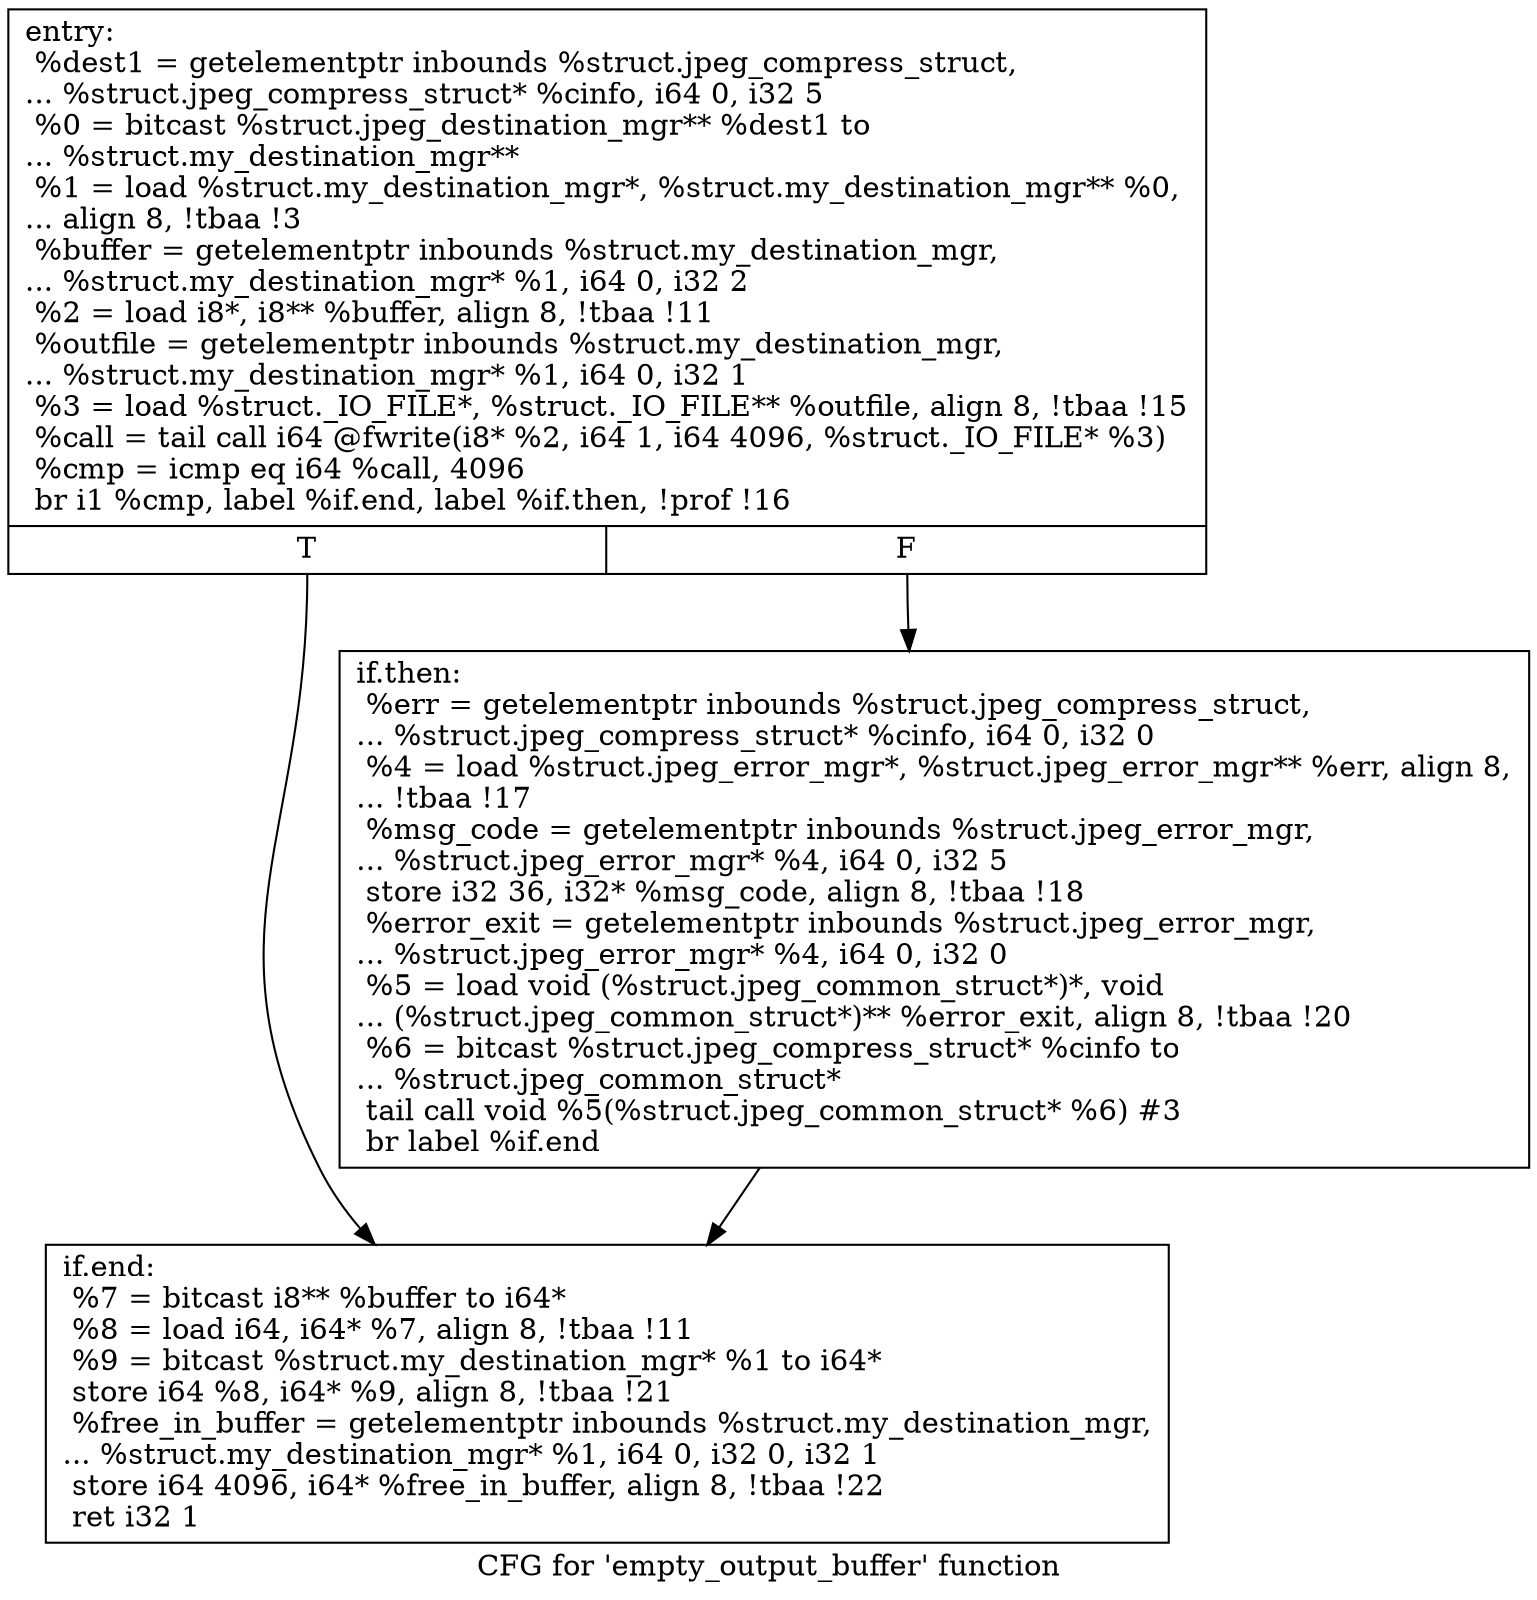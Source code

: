 digraph "CFG for 'empty_output_buffer' function" {
	label="CFG for 'empty_output_buffer' function";

	Node0x58da040 [shape=record,label="{entry:\l  %dest1 = getelementptr inbounds %struct.jpeg_compress_struct,\l... %struct.jpeg_compress_struct* %cinfo, i64 0, i32 5\l  %0 = bitcast %struct.jpeg_destination_mgr** %dest1 to\l... %struct.my_destination_mgr**\l  %1 = load %struct.my_destination_mgr*, %struct.my_destination_mgr** %0,\l... align 8, !tbaa !3\l  %buffer = getelementptr inbounds %struct.my_destination_mgr,\l... %struct.my_destination_mgr* %1, i64 0, i32 2\l  %2 = load i8*, i8** %buffer, align 8, !tbaa !11\l  %outfile = getelementptr inbounds %struct.my_destination_mgr,\l... %struct.my_destination_mgr* %1, i64 0, i32 1\l  %3 = load %struct._IO_FILE*, %struct._IO_FILE** %outfile, align 8, !tbaa !15\l  %call = tail call i64 @fwrite(i8* %2, i64 1, i64 4096, %struct._IO_FILE* %3)\l  %cmp = icmp eq i64 %call, 4096\l  br i1 %cmp, label %if.end, label %if.then, !prof !16\l|{<s0>T|<s1>F}}"];
	Node0x58da040:s0 -> Node0x58db3a0;
	Node0x58da040:s1 -> Node0x58db470;
	Node0x58db470 [shape=record,label="{if.then:                                          \l  %err = getelementptr inbounds %struct.jpeg_compress_struct,\l... %struct.jpeg_compress_struct* %cinfo, i64 0, i32 0\l  %4 = load %struct.jpeg_error_mgr*, %struct.jpeg_error_mgr** %err, align 8,\l... !tbaa !17\l  %msg_code = getelementptr inbounds %struct.jpeg_error_mgr,\l... %struct.jpeg_error_mgr* %4, i64 0, i32 5\l  store i32 36, i32* %msg_code, align 8, !tbaa !18\l  %error_exit = getelementptr inbounds %struct.jpeg_error_mgr,\l... %struct.jpeg_error_mgr* %4, i64 0, i32 0\l  %5 = load void (%struct.jpeg_common_struct*)*, void\l... (%struct.jpeg_common_struct*)** %error_exit, align 8, !tbaa !20\l  %6 = bitcast %struct.jpeg_compress_struct* %cinfo to\l... %struct.jpeg_common_struct*\l  tail call void %5(%struct.jpeg_common_struct* %6) #3\l  br label %if.end\l}"];
	Node0x58db470 -> Node0x58db3a0;
	Node0x58db3a0 [shape=record,label="{if.end:                                           \l  %7 = bitcast i8** %buffer to i64*\l  %8 = load i64, i64* %7, align 8, !tbaa !11\l  %9 = bitcast %struct.my_destination_mgr* %1 to i64*\l  store i64 %8, i64* %9, align 8, !tbaa !21\l  %free_in_buffer = getelementptr inbounds %struct.my_destination_mgr,\l... %struct.my_destination_mgr* %1, i64 0, i32 0, i32 1\l  store i64 4096, i64* %free_in_buffer, align 8, !tbaa !22\l  ret i32 1\l}"];
}
